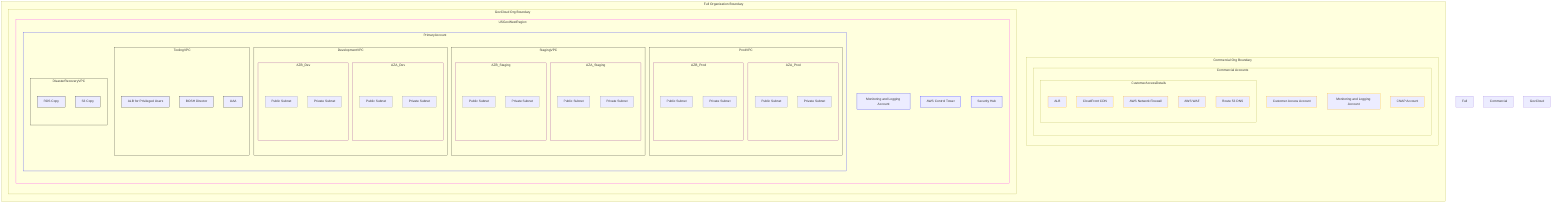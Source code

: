 graph TD
    subgraph Full Organization Boundary
    direction TB
    style Full Organization Boundary stroke:black
        subgraph Commercial Org Boundary
        direction TB
        style Commercial Org Boundary stroke:blue
            subgraph Commercial Accounts
            direction TB
            style Commercial Accounts stroke:orange
                CustomerAccess[Customer Access Account]
                MonitoringLogging[Monitoring and Logging Account]
                CNAP[CNAP Account]
                style CustomerAccess stroke:orange
                style MonitoringLogging stroke:orange
                style CNAP stroke:orange

                subgraph CustomerAccessDetails
                direction TB
                ALB[ALB]
                CloudFront[CloudFront CDN]
                NetworkFirewall[AWS Network Firewall]
                WAF[AWS WAF]
                Route53[Route 53 DNS]
                style ALB stroke:orange
                style CloudFront stroke:orange
                style NetworkFirewall stroke:orange
                style WAF stroke:orange
                style Route53 stroke:orange
                end
            end
        end

        subgraph GovCloud Org Boundary
        direction TB
        style GovCloud Org Boundary stroke:red
            subgraph USGovWestRegion
            direction TB
            style USGovWestRegion stroke:magenta

                subgraph PrimaryAccount
                direction TB
                style PrimaryAccount stroke:blue

                    subgraph ProdVPC
                    direction TB
                    style ProdVPC stroke:black

                        subgraph AZA_Prod
                        direction TB
                        style AZA_Prod stroke:purple
                        PublicSubnet_AZ_A_Prod[Public Subnet]
                        PrivateSubnet_AZ_A_Prod[Private Subnet]
                        style PublicSubnet_AZ_A_Prod stroke:grey
                        style PrivateSubnet_AZ_A_Prod stroke:grey
                        end

                        subgraph AZB_Prod
                        direction TB
                        style AZB_Prod stroke:purple
                        PublicSubnet_AZ_B_Prod[Public Subnet]
                        PrivateSubnet_AZ_B_Prod[Private Subnet]
                        style PublicSubnet_AZ_B_Prod stroke:grey
                        style PrivateSubnet_AZ_B_Prod stroke:grey
                        end
                    end

                    subgraph StagingVPC
                    direction TB
                    style StagingVPC stroke:black

                        subgraph AZA_Staging
                        direction TB
                        style AZA_Staging stroke:purple
                        PublicSubnet_AZ_A_Staging[Public Subnet]
                        PrivateSubnet_AZ_A_Staging[Private Subnet]
                        style PublicSubnet_AZ_A_Staging stroke:grey
                        style PrivateSubnet_AZ_A_Staging stroke:grey
                        end

                        subgraph AZB_Staging
                        direction TB
                        style AZB_Staging stroke:purple
                        PublicSubnet_AZ_B_Staging[Public Subnet]
                        PrivateSubnet_AZ_B_Staging[Private Subnet]
                        style PublicSubnet_AZ_B_Staging stroke:grey
                        style PrivateSubnet_AZ_B_Staging stroke:grey
                        end
                    end

                    subgraph DevelopmentVPC
                    direction TB
                    style DevelopmentVPC stroke:black

                        subgraph AZA_Dev
                        direction TB
                        style AZA_Dev stroke:purple
                        PublicSubnet_AZ_A_Dev[Public Subnet]
                        PrivateSubnet_AZ_A_Dev[Private Subnet]
                        style PublicSubnet_AZ_A_Dev stroke:grey
                        style PrivateSubnet_AZ_A_Dev stroke:grey
                        end

                        subgraph AZB_Dev
                        direction TB
                        style AZB_Dev stroke:purple
                        PublicSubnet_AZ_B_Dev[Public Subnet]
                        PrivateSubnet_AZ_B_Dev[Private Subnet]
                        style PublicSubnet_AZ_B_Dev stroke:grey
                        style PrivateSubnet_AZ_B_Dev stroke:grey
                        end
                    end

                    subgraph ToolingVPC
                    direction TB
                    style ToolingVPC stroke:black
                    ALB_Privileged[ALB for Privileged Users]
                    BOSH_Director[BOSH Director]
                    UAA[UAA]
                    style ALB_Privileged stroke:black
                    style BOSH_Director stroke:black
                    style UAA stroke:black
                    end

                    subgraph DisasterRecoveryVPC
                    direction TB
                    style DisasterRecoveryVPC stroke:black
                    RDS_Copy[RDS Copy]
                    S3_Copy[S3 Copy]
                    style RDS_Copy stroke:black
                    style S3_Copy stroke:black
                    end
                end

                MonitoringLoggingAccount[Monitoring and Logging Account]
                AWSControlTower[AWS Control Tower]
                SecurityHub[Security Hub]
                style MonitoringLoggingAccount stroke:blue
                style AWSControlTower stroke:blue
                style SecurityHub stroke:blue
            end
        end
    end